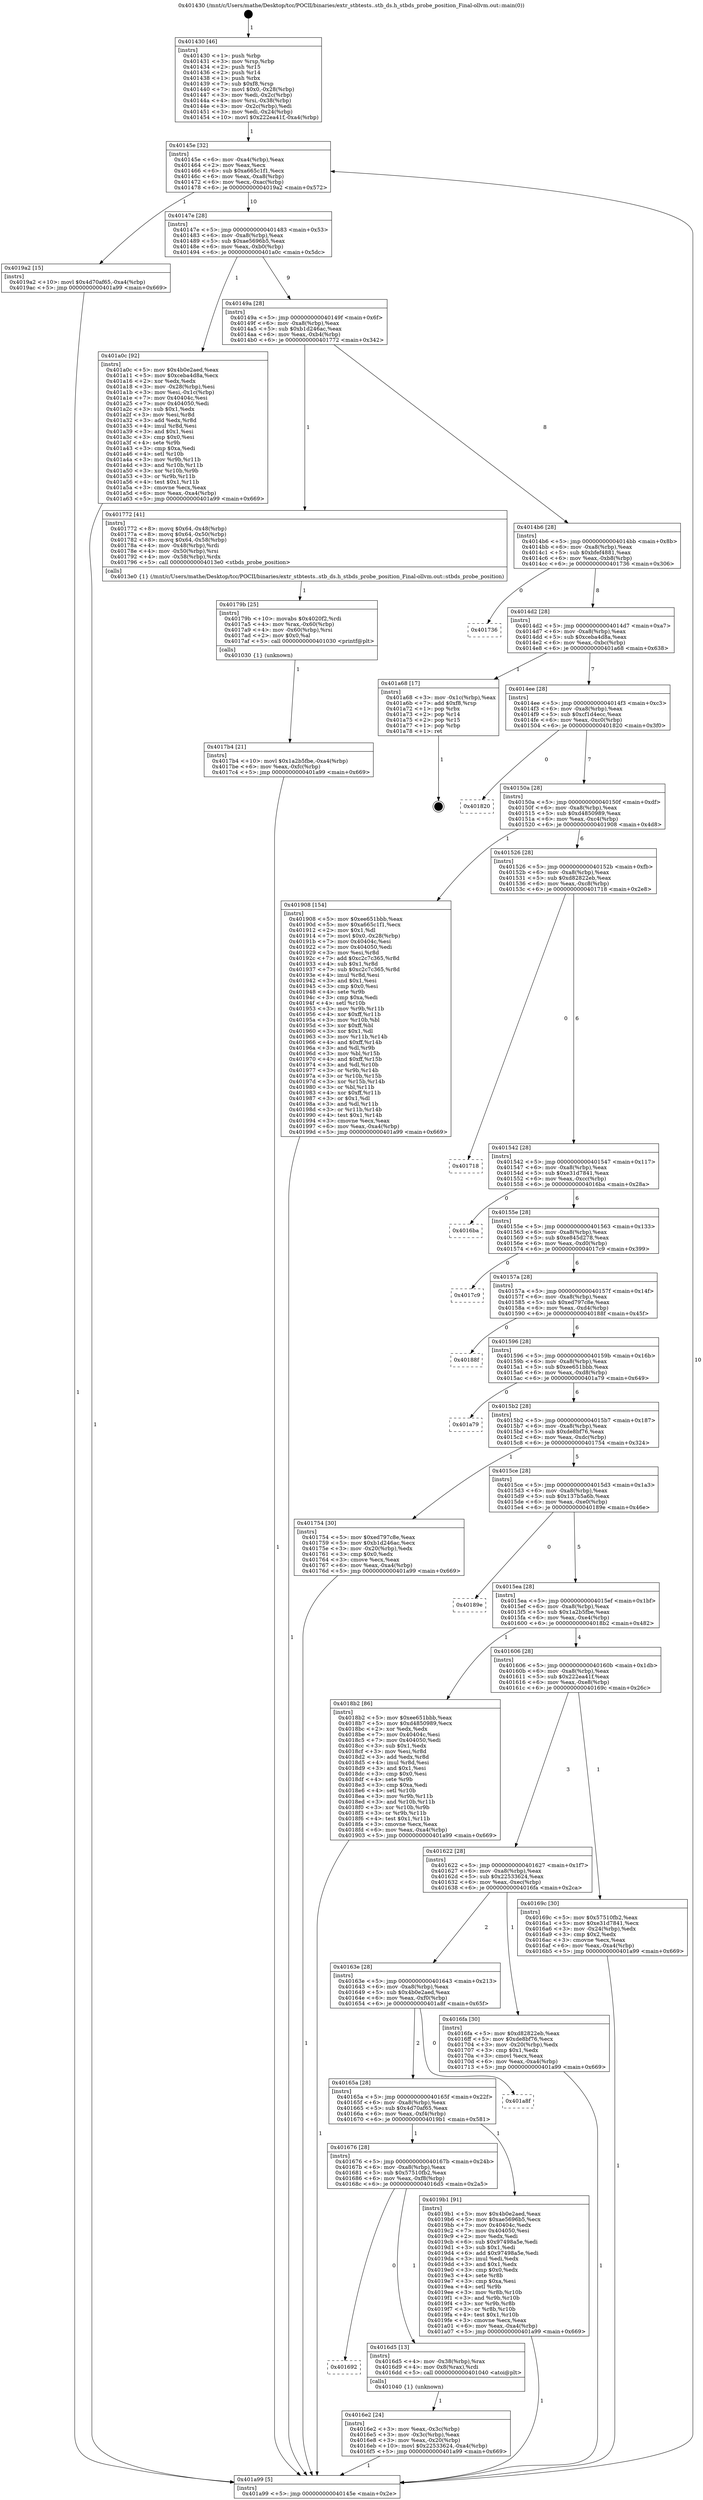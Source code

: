digraph "0x401430" {
  label = "0x401430 (/mnt/c/Users/mathe/Desktop/tcc/POCII/binaries/extr_stbtests..stb_ds.h_stbds_probe_position_Final-ollvm.out::main(0))"
  labelloc = "t"
  node[shape=record]

  Entry [label="",width=0.3,height=0.3,shape=circle,fillcolor=black,style=filled]
  "0x40145e" [label="{
     0x40145e [32]\l
     | [instrs]\l
     &nbsp;&nbsp;0x40145e \<+6\>: mov -0xa4(%rbp),%eax\l
     &nbsp;&nbsp;0x401464 \<+2\>: mov %eax,%ecx\l
     &nbsp;&nbsp;0x401466 \<+6\>: sub $0xa665c1f1,%ecx\l
     &nbsp;&nbsp;0x40146c \<+6\>: mov %eax,-0xa8(%rbp)\l
     &nbsp;&nbsp;0x401472 \<+6\>: mov %ecx,-0xac(%rbp)\l
     &nbsp;&nbsp;0x401478 \<+6\>: je 00000000004019a2 \<main+0x572\>\l
  }"]
  "0x4019a2" [label="{
     0x4019a2 [15]\l
     | [instrs]\l
     &nbsp;&nbsp;0x4019a2 \<+10\>: movl $0x4d70af65,-0xa4(%rbp)\l
     &nbsp;&nbsp;0x4019ac \<+5\>: jmp 0000000000401a99 \<main+0x669\>\l
  }"]
  "0x40147e" [label="{
     0x40147e [28]\l
     | [instrs]\l
     &nbsp;&nbsp;0x40147e \<+5\>: jmp 0000000000401483 \<main+0x53\>\l
     &nbsp;&nbsp;0x401483 \<+6\>: mov -0xa8(%rbp),%eax\l
     &nbsp;&nbsp;0x401489 \<+5\>: sub $0xae5696b5,%eax\l
     &nbsp;&nbsp;0x40148e \<+6\>: mov %eax,-0xb0(%rbp)\l
     &nbsp;&nbsp;0x401494 \<+6\>: je 0000000000401a0c \<main+0x5dc\>\l
  }"]
  Exit [label="",width=0.3,height=0.3,shape=circle,fillcolor=black,style=filled,peripheries=2]
  "0x401a0c" [label="{
     0x401a0c [92]\l
     | [instrs]\l
     &nbsp;&nbsp;0x401a0c \<+5\>: mov $0x4b0e2aed,%eax\l
     &nbsp;&nbsp;0x401a11 \<+5\>: mov $0xceba4d8a,%ecx\l
     &nbsp;&nbsp;0x401a16 \<+2\>: xor %edx,%edx\l
     &nbsp;&nbsp;0x401a18 \<+3\>: mov -0x28(%rbp),%esi\l
     &nbsp;&nbsp;0x401a1b \<+3\>: mov %esi,-0x1c(%rbp)\l
     &nbsp;&nbsp;0x401a1e \<+7\>: mov 0x40404c,%esi\l
     &nbsp;&nbsp;0x401a25 \<+7\>: mov 0x404050,%edi\l
     &nbsp;&nbsp;0x401a2c \<+3\>: sub $0x1,%edx\l
     &nbsp;&nbsp;0x401a2f \<+3\>: mov %esi,%r8d\l
     &nbsp;&nbsp;0x401a32 \<+3\>: add %edx,%r8d\l
     &nbsp;&nbsp;0x401a35 \<+4\>: imul %r8d,%esi\l
     &nbsp;&nbsp;0x401a39 \<+3\>: and $0x1,%esi\l
     &nbsp;&nbsp;0x401a3c \<+3\>: cmp $0x0,%esi\l
     &nbsp;&nbsp;0x401a3f \<+4\>: sete %r9b\l
     &nbsp;&nbsp;0x401a43 \<+3\>: cmp $0xa,%edi\l
     &nbsp;&nbsp;0x401a46 \<+4\>: setl %r10b\l
     &nbsp;&nbsp;0x401a4a \<+3\>: mov %r9b,%r11b\l
     &nbsp;&nbsp;0x401a4d \<+3\>: and %r10b,%r11b\l
     &nbsp;&nbsp;0x401a50 \<+3\>: xor %r10b,%r9b\l
     &nbsp;&nbsp;0x401a53 \<+3\>: or %r9b,%r11b\l
     &nbsp;&nbsp;0x401a56 \<+4\>: test $0x1,%r11b\l
     &nbsp;&nbsp;0x401a5a \<+3\>: cmovne %ecx,%eax\l
     &nbsp;&nbsp;0x401a5d \<+6\>: mov %eax,-0xa4(%rbp)\l
     &nbsp;&nbsp;0x401a63 \<+5\>: jmp 0000000000401a99 \<main+0x669\>\l
  }"]
  "0x40149a" [label="{
     0x40149a [28]\l
     | [instrs]\l
     &nbsp;&nbsp;0x40149a \<+5\>: jmp 000000000040149f \<main+0x6f\>\l
     &nbsp;&nbsp;0x40149f \<+6\>: mov -0xa8(%rbp),%eax\l
     &nbsp;&nbsp;0x4014a5 \<+5\>: sub $0xb1d246ac,%eax\l
     &nbsp;&nbsp;0x4014aa \<+6\>: mov %eax,-0xb4(%rbp)\l
     &nbsp;&nbsp;0x4014b0 \<+6\>: je 0000000000401772 \<main+0x342\>\l
  }"]
  "0x4017b4" [label="{
     0x4017b4 [21]\l
     | [instrs]\l
     &nbsp;&nbsp;0x4017b4 \<+10\>: movl $0x1a2b5fbe,-0xa4(%rbp)\l
     &nbsp;&nbsp;0x4017be \<+6\>: mov %eax,-0xfc(%rbp)\l
     &nbsp;&nbsp;0x4017c4 \<+5\>: jmp 0000000000401a99 \<main+0x669\>\l
  }"]
  "0x401772" [label="{
     0x401772 [41]\l
     | [instrs]\l
     &nbsp;&nbsp;0x401772 \<+8\>: movq $0x64,-0x48(%rbp)\l
     &nbsp;&nbsp;0x40177a \<+8\>: movq $0x64,-0x50(%rbp)\l
     &nbsp;&nbsp;0x401782 \<+8\>: movq $0x64,-0x58(%rbp)\l
     &nbsp;&nbsp;0x40178a \<+4\>: mov -0x48(%rbp),%rdi\l
     &nbsp;&nbsp;0x40178e \<+4\>: mov -0x50(%rbp),%rsi\l
     &nbsp;&nbsp;0x401792 \<+4\>: mov -0x58(%rbp),%rdx\l
     &nbsp;&nbsp;0x401796 \<+5\>: call 00000000004013e0 \<stbds_probe_position\>\l
     | [calls]\l
     &nbsp;&nbsp;0x4013e0 \{1\} (/mnt/c/Users/mathe/Desktop/tcc/POCII/binaries/extr_stbtests..stb_ds.h_stbds_probe_position_Final-ollvm.out::stbds_probe_position)\l
  }"]
  "0x4014b6" [label="{
     0x4014b6 [28]\l
     | [instrs]\l
     &nbsp;&nbsp;0x4014b6 \<+5\>: jmp 00000000004014bb \<main+0x8b\>\l
     &nbsp;&nbsp;0x4014bb \<+6\>: mov -0xa8(%rbp),%eax\l
     &nbsp;&nbsp;0x4014c1 \<+5\>: sub $0xbfef4881,%eax\l
     &nbsp;&nbsp;0x4014c6 \<+6\>: mov %eax,-0xb8(%rbp)\l
     &nbsp;&nbsp;0x4014cc \<+6\>: je 0000000000401736 \<main+0x306\>\l
  }"]
  "0x40179b" [label="{
     0x40179b [25]\l
     | [instrs]\l
     &nbsp;&nbsp;0x40179b \<+10\>: movabs $0x4020f2,%rdi\l
     &nbsp;&nbsp;0x4017a5 \<+4\>: mov %rax,-0x60(%rbp)\l
     &nbsp;&nbsp;0x4017a9 \<+4\>: mov -0x60(%rbp),%rsi\l
     &nbsp;&nbsp;0x4017ad \<+2\>: mov $0x0,%al\l
     &nbsp;&nbsp;0x4017af \<+5\>: call 0000000000401030 \<printf@plt\>\l
     | [calls]\l
     &nbsp;&nbsp;0x401030 \{1\} (unknown)\l
  }"]
  "0x401736" [label="{
     0x401736\l
  }", style=dashed]
  "0x4014d2" [label="{
     0x4014d2 [28]\l
     | [instrs]\l
     &nbsp;&nbsp;0x4014d2 \<+5\>: jmp 00000000004014d7 \<main+0xa7\>\l
     &nbsp;&nbsp;0x4014d7 \<+6\>: mov -0xa8(%rbp),%eax\l
     &nbsp;&nbsp;0x4014dd \<+5\>: sub $0xceba4d8a,%eax\l
     &nbsp;&nbsp;0x4014e2 \<+6\>: mov %eax,-0xbc(%rbp)\l
     &nbsp;&nbsp;0x4014e8 \<+6\>: je 0000000000401a68 \<main+0x638\>\l
  }"]
  "0x4016e2" [label="{
     0x4016e2 [24]\l
     | [instrs]\l
     &nbsp;&nbsp;0x4016e2 \<+3\>: mov %eax,-0x3c(%rbp)\l
     &nbsp;&nbsp;0x4016e5 \<+3\>: mov -0x3c(%rbp),%eax\l
     &nbsp;&nbsp;0x4016e8 \<+3\>: mov %eax,-0x20(%rbp)\l
     &nbsp;&nbsp;0x4016eb \<+10\>: movl $0x22533624,-0xa4(%rbp)\l
     &nbsp;&nbsp;0x4016f5 \<+5\>: jmp 0000000000401a99 \<main+0x669\>\l
  }"]
  "0x401a68" [label="{
     0x401a68 [17]\l
     | [instrs]\l
     &nbsp;&nbsp;0x401a68 \<+3\>: mov -0x1c(%rbp),%eax\l
     &nbsp;&nbsp;0x401a6b \<+7\>: add $0xf8,%rsp\l
     &nbsp;&nbsp;0x401a72 \<+1\>: pop %rbx\l
     &nbsp;&nbsp;0x401a73 \<+2\>: pop %r14\l
     &nbsp;&nbsp;0x401a75 \<+2\>: pop %r15\l
     &nbsp;&nbsp;0x401a77 \<+1\>: pop %rbp\l
     &nbsp;&nbsp;0x401a78 \<+1\>: ret\l
  }"]
  "0x4014ee" [label="{
     0x4014ee [28]\l
     | [instrs]\l
     &nbsp;&nbsp;0x4014ee \<+5\>: jmp 00000000004014f3 \<main+0xc3\>\l
     &nbsp;&nbsp;0x4014f3 \<+6\>: mov -0xa8(%rbp),%eax\l
     &nbsp;&nbsp;0x4014f9 \<+5\>: sub $0xcf1d4ecc,%eax\l
     &nbsp;&nbsp;0x4014fe \<+6\>: mov %eax,-0xc0(%rbp)\l
     &nbsp;&nbsp;0x401504 \<+6\>: je 0000000000401820 \<main+0x3f0\>\l
  }"]
  "0x401692" [label="{
     0x401692\l
  }", style=dashed]
  "0x401820" [label="{
     0x401820\l
  }", style=dashed]
  "0x40150a" [label="{
     0x40150a [28]\l
     | [instrs]\l
     &nbsp;&nbsp;0x40150a \<+5\>: jmp 000000000040150f \<main+0xdf\>\l
     &nbsp;&nbsp;0x40150f \<+6\>: mov -0xa8(%rbp),%eax\l
     &nbsp;&nbsp;0x401515 \<+5\>: sub $0xd4850989,%eax\l
     &nbsp;&nbsp;0x40151a \<+6\>: mov %eax,-0xc4(%rbp)\l
     &nbsp;&nbsp;0x401520 \<+6\>: je 0000000000401908 \<main+0x4d8\>\l
  }"]
  "0x4016d5" [label="{
     0x4016d5 [13]\l
     | [instrs]\l
     &nbsp;&nbsp;0x4016d5 \<+4\>: mov -0x38(%rbp),%rax\l
     &nbsp;&nbsp;0x4016d9 \<+4\>: mov 0x8(%rax),%rdi\l
     &nbsp;&nbsp;0x4016dd \<+5\>: call 0000000000401040 \<atoi@plt\>\l
     | [calls]\l
     &nbsp;&nbsp;0x401040 \{1\} (unknown)\l
  }"]
  "0x401908" [label="{
     0x401908 [154]\l
     | [instrs]\l
     &nbsp;&nbsp;0x401908 \<+5\>: mov $0xee651bbb,%eax\l
     &nbsp;&nbsp;0x40190d \<+5\>: mov $0xa665c1f1,%ecx\l
     &nbsp;&nbsp;0x401912 \<+2\>: mov $0x1,%dl\l
     &nbsp;&nbsp;0x401914 \<+7\>: movl $0x0,-0x28(%rbp)\l
     &nbsp;&nbsp;0x40191b \<+7\>: mov 0x40404c,%esi\l
     &nbsp;&nbsp;0x401922 \<+7\>: mov 0x404050,%edi\l
     &nbsp;&nbsp;0x401929 \<+3\>: mov %esi,%r8d\l
     &nbsp;&nbsp;0x40192c \<+7\>: add $0xc2c7c365,%r8d\l
     &nbsp;&nbsp;0x401933 \<+4\>: sub $0x1,%r8d\l
     &nbsp;&nbsp;0x401937 \<+7\>: sub $0xc2c7c365,%r8d\l
     &nbsp;&nbsp;0x40193e \<+4\>: imul %r8d,%esi\l
     &nbsp;&nbsp;0x401942 \<+3\>: and $0x1,%esi\l
     &nbsp;&nbsp;0x401945 \<+3\>: cmp $0x0,%esi\l
     &nbsp;&nbsp;0x401948 \<+4\>: sete %r9b\l
     &nbsp;&nbsp;0x40194c \<+3\>: cmp $0xa,%edi\l
     &nbsp;&nbsp;0x40194f \<+4\>: setl %r10b\l
     &nbsp;&nbsp;0x401953 \<+3\>: mov %r9b,%r11b\l
     &nbsp;&nbsp;0x401956 \<+4\>: xor $0xff,%r11b\l
     &nbsp;&nbsp;0x40195a \<+3\>: mov %r10b,%bl\l
     &nbsp;&nbsp;0x40195d \<+3\>: xor $0xff,%bl\l
     &nbsp;&nbsp;0x401960 \<+3\>: xor $0x1,%dl\l
     &nbsp;&nbsp;0x401963 \<+3\>: mov %r11b,%r14b\l
     &nbsp;&nbsp;0x401966 \<+4\>: and $0xff,%r14b\l
     &nbsp;&nbsp;0x40196a \<+3\>: and %dl,%r9b\l
     &nbsp;&nbsp;0x40196d \<+3\>: mov %bl,%r15b\l
     &nbsp;&nbsp;0x401970 \<+4\>: and $0xff,%r15b\l
     &nbsp;&nbsp;0x401974 \<+3\>: and %dl,%r10b\l
     &nbsp;&nbsp;0x401977 \<+3\>: or %r9b,%r14b\l
     &nbsp;&nbsp;0x40197a \<+3\>: or %r10b,%r15b\l
     &nbsp;&nbsp;0x40197d \<+3\>: xor %r15b,%r14b\l
     &nbsp;&nbsp;0x401980 \<+3\>: or %bl,%r11b\l
     &nbsp;&nbsp;0x401983 \<+4\>: xor $0xff,%r11b\l
     &nbsp;&nbsp;0x401987 \<+3\>: or $0x1,%dl\l
     &nbsp;&nbsp;0x40198a \<+3\>: and %dl,%r11b\l
     &nbsp;&nbsp;0x40198d \<+3\>: or %r11b,%r14b\l
     &nbsp;&nbsp;0x401990 \<+4\>: test $0x1,%r14b\l
     &nbsp;&nbsp;0x401994 \<+3\>: cmovne %ecx,%eax\l
     &nbsp;&nbsp;0x401997 \<+6\>: mov %eax,-0xa4(%rbp)\l
     &nbsp;&nbsp;0x40199d \<+5\>: jmp 0000000000401a99 \<main+0x669\>\l
  }"]
  "0x401526" [label="{
     0x401526 [28]\l
     | [instrs]\l
     &nbsp;&nbsp;0x401526 \<+5\>: jmp 000000000040152b \<main+0xfb\>\l
     &nbsp;&nbsp;0x40152b \<+6\>: mov -0xa8(%rbp),%eax\l
     &nbsp;&nbsp;0x401531 \<+5\>: sub $0xd82822eb,%eax\l
     &nbsp;&nbsp;0x401536 \<+6\>: mov %eax,-0xc8(%rbp)\l
     &nbsp;&nbsp;0x40153c \<+6\>: je 0000000000401718 \<main+0x2e8\>\l
  }"]
  "0x401676" [label="{
     0x401676 [28]\l
     | [instrs]\l
     &nbsp;&nbsp;0x401676 \<+5\>: jmp 000000000040167b \<main+0x24b\>\l
     &nbsp;&nbsp;0x40167b \<+6\>: mov -0xa8(%rbp),%eax\l
     &nbsp;&nbsp;0x401681 \<+5\>: sub $0x57510fb2,%eax\l
     &nbsp;&nbsp;0x401686 \<+6\>: mov %eax,-0xf8(%rbp)\l
     &nbsp;&nbsp;0x40168c \<+6\>: je 00000000004016d5 \<main+0x2a5\>\l
  }"]
  "0x401718" [label="{
     0x401718\l
  }", style=dashed]
  "0x401542" [label="{
     0x401542 [28]\l
     | [instrs]\l
     &nbsp;&nbsp;0x401542 \<+5\>: jmp 0000000000401547 \<main+0x117\>\l
     &nbsp;&nbsp;0x401547 \<+6\>: mov -0xa8(%rbp),%eax\l
     &nbsp;&nbsp;0x40154d \<+5\>: sub $0xe31d7841,%eax\l
     &nbsp;&nbsp;0x401552 \<+6\>: mov %eax,-0xcc(%rbp)\l
     &nbsp;&nbsp;0x401558 \<+6\>: je 00000000004016ba \<main+0x28a\>\l
  }"]
  "0x4019b1" [label="{
     0x4019b1 [91]\l
     | [instrs]\l
     &nbsp;&nbsp;0x4019b1 \<+5\>: mov $0x4b0e2aed,%eax\l
     &nbsp;&nbsp;0x4019b6 \<+5\>: mov $0xae5696b5,%ecx\l
     &nbsp;&nbsp;0x4019bb \<+7\>: mov 0x40404c,%edx\l
     &nbsp;&nbsp;0x4019c2 \<+7\>: mov 0x404050,%esi\l
     &nbsp;&nbsp;0x4019c9 \<+2\>: mov %edx,%edi\l
     &nbsp;&nbsp;0x4019cb \<+6\>: sub $0x97498a5e,%edi\l
     &nbsp;&nbsp;0x4019d1 \<+3\>: sub $0x1,%edi\l
     &nbsp;&nbsp;0x4019d4 \<+6\>: add $0x97498a5e,%edi\l
     &nbsp;&nbsp;0x4019da \<+3\>: imul %edi,%edx\l
     &nbsp;&nbsp;0x4019dd \<+3\>: and $0x1,%edx\l
     &nbsp;&nbsp;0x4019e0 \<+3\>: cmp $0x0,%edx\l
     &nbsp;&nbsp;0x4019e3 \<+4\>: sete %r8b\l
     &nbsp;&nbsp;0x4019e7 \<+3\>: cmp $0xa,%esi\l
     &nbsp;&nbsp;0x4019ea \<+4\>: setl %r9b\l
     &nbsp;&nbsp;0x4019ee \<+3\>: mov %r8b,%r10b\l
     &nbsp;&nbsp;0x4019f1 \<+3\>: and %r9b,%r10b\l
     &nbsp;&nbsp;0x4019f4 \<+3\>: xor %r9b,%r8b\l
     &nbsp;&nbsp;0x4019f7 \<+3\>: or %r8b,%r10b\l
     &nbsp;&nbsp;0x4019fa \<+4\>: test $0x1,%r10b\l
     &nbsp;&nbsp;0x4019fe \<+3\>: cmovne %ecx,%eax\l
     &nbsp;&nbsp;0x401a01 \<+6\>: mov %eax,-0xa4(%rbp)\l
     &nbsp;&nbsp;0x401a07 \<+5\>: jmp 0000000000401a99 \<main+0x669\>\l
  }"]
  "0x4016ba" [label="{
     0x4016ba\l
  }", style=dashed]
  "0x40155e" [label="{
     0x40155e [28]\l
     | [instrs]\l
     &nbsp;&nbsp;0x40155e \<+5\>: jmp 0000000000401563 \<main+0x133\>\l
     &nbsp;&nbsp;0x401563 \<+6\>: mov -0xa8(%rbp),%eax\l
     &nbsp;&nbsp;0x401569 \<+5\>: sub $0xe845d278,%eax\l
     &nbsp;&nbsp;0x40156e \<+6\>: mov %eax,-0xd0(%rbp)\l
     &nbsp;&nbsp;0x401574 \<+6\>: je 00000000004017c9 \<main+0x399\>\l
  }"]
  "0x40165a" [label="{
     0x40165a [28]\l
     | [instrs]\l
     &nbsp;&nbsp;0x40165a \<+5\>: jmp 000000000040165f \<main+0x22f\>\l
     &nbsp;&nbsp;0x40165f \<+6\>: mov -0xa8(%rbp),%eax\l
     &nbsp;&nbsp;0x401665 \<+5\>: sub $0x4d70af65,%eax\l
     &nbsp;&nbsp;0x40166a \<+6\>: mov %eax,-0xf4(%rbp)\l
     &nbsp;&nbsp;0x401670 \<+6\>: je 00000000004019b1 \<main+0x581\>\l
  }"]
  "0x4017c9" [label="{
     0x4017c9\l
  }", style=dashed]
  "0x40157a" [label="{
     0x40157a [28]\l
     | [instrs]\l
     &nbsp;&nbsp;0x40157a \<+5\>: jmp 000000000040157f \<main+0x14f\>\l
     &nbsp;&nbsp;0x40157f \<+6\>: mov -0xa8(%rbp),%eax\l
     &nbsp;&nbsp;0x401585 \<+5\>: sub $0xed797c8e,%eax\l
     &nbsp;&nbsp;0x40158a \<+6\>: mov %eax,-0xd4(%rbp)\l
     &nbsp;&nbsp;0x401590 \<+6\>: je 000000000040188f \<main+0x45f\>\l
  }"]
  "0x401a8f" [label="{
     0x401a8f\l
  }", style=dashed]
  "0x40188f" [label="{
     0x40188f\l
  }", style=dashed]
  "0x401596" [label="{
     0x401596 [28]\l
     | [instrs]\l
     &nbsp;&nbsp;0x401596 \<+5\>: jmp 000000000040159b \<main+0x16b\>\l
     &nbsp;&nbsp;0x40159b \<+6\>: mov -0xa8(%rbp),%eax\l
     &nbsp;&nbsp;0x4015a1 \<+5\>: sub $0xee651bbb,%eax\l
     &nbsp;&nbsp;0x4015a6 \<+6\>: mov %eax,-0xd8(%rbp)\l
     &nbsp;&nbsp;0x4015ac \<+6\>: je 0000000000401a79 \<main+0x649\>\l
  }"]
  "0x40163e" [label="{
     0x40163e [28]\l
     | [instrs]\l
     &nbsp;&nbsp;0x40163e \<+5\>: jmp 0000000000401643 \<main+0x213\>\l
     &nbsp;&nbsp;0x401643 \<+6\>: mov -0xa8(%rbp),%eax\l
     &nbsp;&nbsp;0x401649 \<+5\>: sub $0x4b0e2aed,%eax\l
     &nbsp;&nbsp;0x40164e \<+6\>: mov %eax,-0xf0(%rbp)\l
     &nbsp;&nbsp;0x401654 \<+6\>: je 0000000000401a8f \<main+0x65f\>\l
  }"]
  "0x401a79" [label="{
     0x401a79\l
  }", style=dashed]
  "0x4015b2" [label="{
     0x4015b2 [28]\l
     | [instrs]\l
     &nbsp;&nbsp;0x4015b2 \<+5\>: jmp 00000000004015b7 \<main+0x187\>\l
     &nbsp;&nbsp;0x4015b7 \<+6\>: mov -0xa8(%rbp),%eax\l
     &nbsp;&nbsp;0x4015bd \<+5\>: sub $0xde8bf76,%eax\l
     &nbsp;&nbsp;0x4015c2 \<+6\>: mov %eax,-0xdc(%rbp)\l
     &nbsp;&nbsp;0x4015c8 \<+6\>: je 0000000000401754 \<main+0x324\>\l
  }"]
  "0x4016fa" [label="{
     0x4016fa [30]\l
     | [instrs]\l
     &nbsp;&nbsp;0x4016fa \<+5\>: mov $0xd82822eb,%eax\l
     &nbsp;&nbsp;0x4016ff \<+5\>: mov $0xde8bf76,%ecx\l
     &nbsp;&nbsp;0x401704 \<+3\>: mov -0x20(%rbp),%edx\l
     &nbsp;&nbsp;0x401707 \<+3\>: cmp $0x1,%edx\l
     &nbsp;&nbsp;0x40170a \<+3\>: cmovl %ecx,%eax\l
     &nbsp;&nbsp;0x40170d \<+6\>: mov %eax,-0xa4(%rbp)\l
     &nbsp;&nbsp;0x401713 \<+5\>: jmp 0000000000401a99 \<main+0x669\>\l
  }"]
  "0x401754" [label="{
     0x401754 [30]\l
     | [instrs]\l
     &nbsp;&nbsp;0x401754 \<+5\>: mov $0xed797c8e,%eax\l
     &nbsp;&nbsp;0x401759 \<+5\>: mov $0xb1d246ac,%ecx\l
     &nbsp;&nbsp;0x40175e \<+3\>: mov -0x20(%rbp),%edx\l
     &nbsp;&nbsp;0x401761 \<+3\>: cmp $0x0,%edx\l
     &nbsp;&nbsp;0x401764 \<+3\>: cmove %ecx,%eax\l
     &nbsp;&nbsp;0x401767 \<+6\>: mov %eax,-0xa4(%rbp)\l
     &nbsp;&nbsp;0x40176d \<+5\>: jmp 0000000000401a99 \<main+0x669\>\l
  }"]
  "0x4015ce" [label="{
     0x4015ce [28]\l
     | [instrs]\l
     &nbsp;&nbsp;0x4015ce \<+5\>: jmp 00000000004015d3 \<main+0x1a3\>\l
     &nbsp;&nbsp;0x4015d3 \<+6\>: mov -0xa8(%rbp),%eax\l
     &nbsp;&nbsp;0x4015d9 \<+5\>: sub $0x137b5a6b,%eax\l
     &nbsp;&nbsp;0x4015de \<+6\>: mov %eax,-0xe0(%rbp)\l
     &nbsp;&nbsp;0x4015e4 \<+6\>: je 000000000040189e \<main+0x46e\>\l
  }"]
  "0x401430" [label="{
     0x401430 [46]\l
     | [instrs]\l
     &nbsp;&nbsp;0x401430 \<+1\>: push %rbp\l
     &nbsp;&nbsp;0x401431 \<+3\>: mov %rsp,%rbp\l
     &nbsp;&nbsp;0x401434 \<+2\>: push %r15\l
     &nbsp;&nbsp;0x401436 \<+2\>: push %r14\l
     &nbsp;&nbsp;0x401438 \<+1\>: push %rbx\l
     &nbsp;&nbsp;0x401439 \<+7\>: sub $0xf8,%rsp\l
     &nbsp;&nbsp;0x401440 \<+7\>: movl $0x0,-0x28(%rbp)\l
     &nbsp;&nbsp;0x401447 \<+3\>: mov %edi,-0x2c(%rbp)\l
     &nbsp;&nbsp;0x40144a \<+4\>: mov %rsi,-0x38(%rbp)\l
     &nbsp;&nbsp;0x40144e \<+3\>: mov -0x2c(%rbp),%edi\l
     &nbsp;&nbsp;0x401451 \<+3\>: mov %edi,-0x24(%rbp)\l
     &nbsp;&nbsp;0x401454 \<+10\>: movl $0x222ea41f,-0xa4(%rbp)\l
  }"]
  "0x40189e" [label="{
     0x40189e\l
  }", style=dashed]
  "0x4015ea" [label="{
     0x4015ea [28]\l
     | [instrs]\l
     &nbsp;&nbsp;0x4015ea \<+5\>: jmp 00000000004015ef \<main+0x1bf\>\l
     &nbsp;&nbsp;0x4015ef \<+6\>: mov -0xa8(%rbp),%eax\l
     &nbsp;&nbsp;0x4015f5 \<+5\>: sub $0x1a2b5fbe,%eax\l
     &nbsp;&nbsp;0x4015fa \<+6\>: mov %eax,-0xe4(%rbp)\l
     &nbsp;&nbsp;0x401600 \<+6\>: je 00000000004018b2 \<main+0x482\>\l
  }"]
  "0x401a99" [label="{
     0x401a99 [5]\l
     | [instrs]\l
     &nbsp;&nbsp;0x401a99 \<+5\>: jmp 000000000040145e \<main+0x2e\>\l
  }"]
  "0x4018b2" [label="{
     0x4018b2 [86]\l
     | [instrs]\l
     &nbsp;&nbsp;0x4018b2 \<+5\>: mov $0xee651bbb,%eax\l
     &nbsp;&nbsp;0x4018b7 \<+5\>: mov $0xd4850989,%ecx\l
     &nbsp;&nbsp;0x4018bc \<+2\>: xor %edx,%edx\l
     &nbsp;&nbsp;0x4018be \<+7\>: mov 0x40404c,%esi\l
     &nbsp;&nbsp;0x4018c5 \<+7\>: mov 0x404050,%edi\l
     &nbsp;&nbsp;0x4018cc \<+3\>: sub $0x1,%edx\l
     &nbsp;&nbsp;0x4018cf \<+3\>: mov %esi,%r8d\l
     &nbsp;&nbsp;0x4018d2 \<+3\>: add %edx,%r8d\l
     &nbsp;&nbsp;0x4018d5 \<+4\>: imul %r8d,%esi\l
     &nbsp;&nbsp;0x4018d9 \<+3\>: and $0x1,%esi\l
     &nbsp;&nbsp;0x4018dc \<+3\>: cmp $0x0,%esi\l
     &nbsp;&nbsp;0x4018df \<+4\>: sete %r9b\l
     &nbsp;&nbsp;0x4018e3 \<+3\>: cmp $0xa,%edi\l
     &nbsp;&nbsp;0x4018e6 \<+4\>: setl %r10b\l
     &nbsp;&nbsp;0x4018ea \<+3\>: mov %r9b,%r11b\l
     &nbsp;&nbsp;0x4018ed \<+3\>: and %r10b,%r11b\l
     &nbsp;&nbsp;0x4018f0 \<+3\>: xor %r10b,%r9b\l
     &nbsp;&nbsp;0x4018f3 \<+3\>: or %r9b,%r11b\l
     &nbsp;&nbsp;0x4018f6 \<+4\>: test $0x1,%r11b\l
     &nbsp;&nbsp;0x4018fa \<+3\>: cmovne %ecx,%eax\l
     &nbsp;&nbsp;0x4018fd \<+6\>: mov %eax,-0xa4(%rbp)\l
     &nbsp;&nbsp;0x401903 \<+5\>: jmp 0000000000401a99 \<main+0x669\>\l
  }"]
  "0x401606" [label="{
     0x401606 [28]\l
     | [instrs]\l
     &nbsp;&nbsp;0x401606 \<+5\>: jmp 000000000040160b \<main+0x1db\>\l
     &nbsp;&nbsp;0x40160b \<+6\>: mov -0xa8(%rbp),%eax\l
     &nbsp;&nbsp;0x401611 \<+5\>: sub $0x222ea41f,%eax\l
     &nbsp;&nbsp;0x401616 \<+6\>: mov %eax,-0xe8(%rbp)\l
     &nbsp;&nbsp;0x40161c \<+6\>: je 000000000040169c \<main+0x26c\>\l
  }"]
  "0x401622" [label="{
     0x401622 [28]\l
     | [instrs]\l
     &nbsp;&nbsp;0x401622 \<+5\>: jmp 0000000000401627 \<main+0x1f7\>\l
     &nbsp;&nbsp;0x401627 \<+6\>: mov -0xa8(%rbp),%eax\l
     &nbsp;&nbsp;0x40162d \<+5\>: sub $0x22533624,%eax\l
     &nbsp;&nbsp;0x401632 \<+6\>: mov %eax,-0xec(%rbp)\l
     &nbsp;&nbsp;0x401638 \<+6\>: je 00000000004016fa \<main+0x2ca\>\l
  }"]
  "0x40169c" [label="{
     0x40169c [30]\l
     | [instrs]\l
     &nbsp;&nbsp;0x40169c \<+5\>: mov $0x57510fb2,%eax\l
     &nbsp;&nbsp;0x4016a1 \<+5\>: mov $0xe31d7841,%ecx\l
     &nbsp;&nbsp;0x4016a6 \<+3\>: mov -0x24(%rbp),%edx\l
     &nbsp;&nbsp;0x4016a9 \<+3\>: cmp $0x2,%edx\l
     &nbsp;&nbsp;0x4016ac \<+3\>: cmovne %ecx,%eax\l
     &nbsp;&nbsp;0x4016af \<+6\>: mov %eax,-0xa4(%rbp)\l
     &nbsp;&nbsp;0x4016b5 \<+5\>: jmp 0000000000401a99 \<main+0x669\>\l
  }"]
  Entry -> "0x401430" [label=" 1"]
  "0x40145e" -> "0x4019a2" [label=" 1"]
  "0x40145e" -> "0x40147e" [label=" 10"]
  "0x401a68" -> Exit [label=" 1"]
  "0x40147e" -> "0x401a0c" [label=" 1"]
  "0x40147e" -> "0x40149a" [label=" 9"]
  "0x401a0c" -> "0x401a99" [label=" 1"]
  "0x40149a" -> "0x401772" [label=" 1"]
  "0x40149a" -> "0x4014b6" [label=" 8"]
  "0x4019b1" -> "0x401a99" [label=" 1"]
  "0x4014b6" -> "0x401736" [label=" 0"]
  "0x4014b6" -> "0x4014d2" [label=" 8"]
  "0x4019a2" -> "0x401a99" [label=" 1"]
  "0x4014d2" -> "0x401a68" [label=" 1"]
  "0x4014d2" -> "0x4014ee" [label=" 7"]
  "0x401908" -> "0x401a99" [label=" 1"]
  "0x4014ee" -> "0x401820" [label=" 0"]
  "0x4014ee" -> "0x40150a" [label=" 7"]
  "0x4018b2" -> "0x401a99" [label=" 1"]
  "0x40150a" -> "0x401908" [label=" 1"]
  "0x40150a" -> "0x401526" [label=" 6"]
  "0x4017b4" -> "0x401a99" [label=" 1"]
  "0x401526" -> "0x401718" [label=" 0"]
  "0x401526" -> "0x401542" [label=" 6"]
  "0x401772" -> "0x40179b" [label=" 1"]
  "0x401542" -> "0x4016ba" [label=" 0"]
  "0x401542" -> "0x40155e" [label=" 6"]
  "0x401754" -> "0x401a99" [label=" 1"]
  "0x40155e" -> "0x4017c9" [label=" 0"]
  "0x40155e" -> "0x40157a" [label=" 6"]
  "0x4016e2" -> "0x401a99" [label=" 1"]
  "0x40157a" -> "0x40188f" [label=" 0"]
  "0x40157a" -> "0x401596" [label=" 6"]
  "0x4016d5" -> "0x4016e2" [label=" 1"]
  "0x401596" -> "0x401a79" [label=" 0"]
  "0x401596" -> "0x4015b2" [label=" 6"]
  "0x401676" -> "0x4016d5" [label=" 1"]
  "0x4015b2" -> "0x401754" [label=" 1"]
  "0x4015b2" -> "0x4015ce" [label=" 5"]
  "0x40179b" -> "0x4017b4" [label=" 1"]
  "0x4015ce" -> "0x40189e" [label=" 0"]
  "0x4015ce" -> "0x4015ea" [label=" 5"]
  "0x40165a" -> "0x4019b1" [label=" 1"]
  "0x4015ea" -> "0x4018b2" [label=" 1"]
  "0x4015ea" -> "0x401606" [label=" 4"]
  "0x4016fa" -> "0x401a99" [label=" 1"]
  "0x401606" -> "0x40169c" [label=" 1"]
  "0x401606" -> "0x401622" [label=" 3"]
  "0x40169c" -> "0x401a99" [label=" 1"]
  "0x401430" -> "0x40145e" [label=" 1"]
  "0x401a99" -> "0x40145e" [label=" 10"]
  "0x40165a" -> "0x401676" [label=" 1"]
  "0x401622" -> "0x4016fa" [label=" 1"]
  "0x401622" -> "0x40163e" [label=" 2"]
  "0x401676" -> "0x401692" [label=" 0"]
  "0x40163e" -> "0x401a8f" [label=" 0"]
  "0x40163e" -> "0x40165a" [label=" 2"]
}
